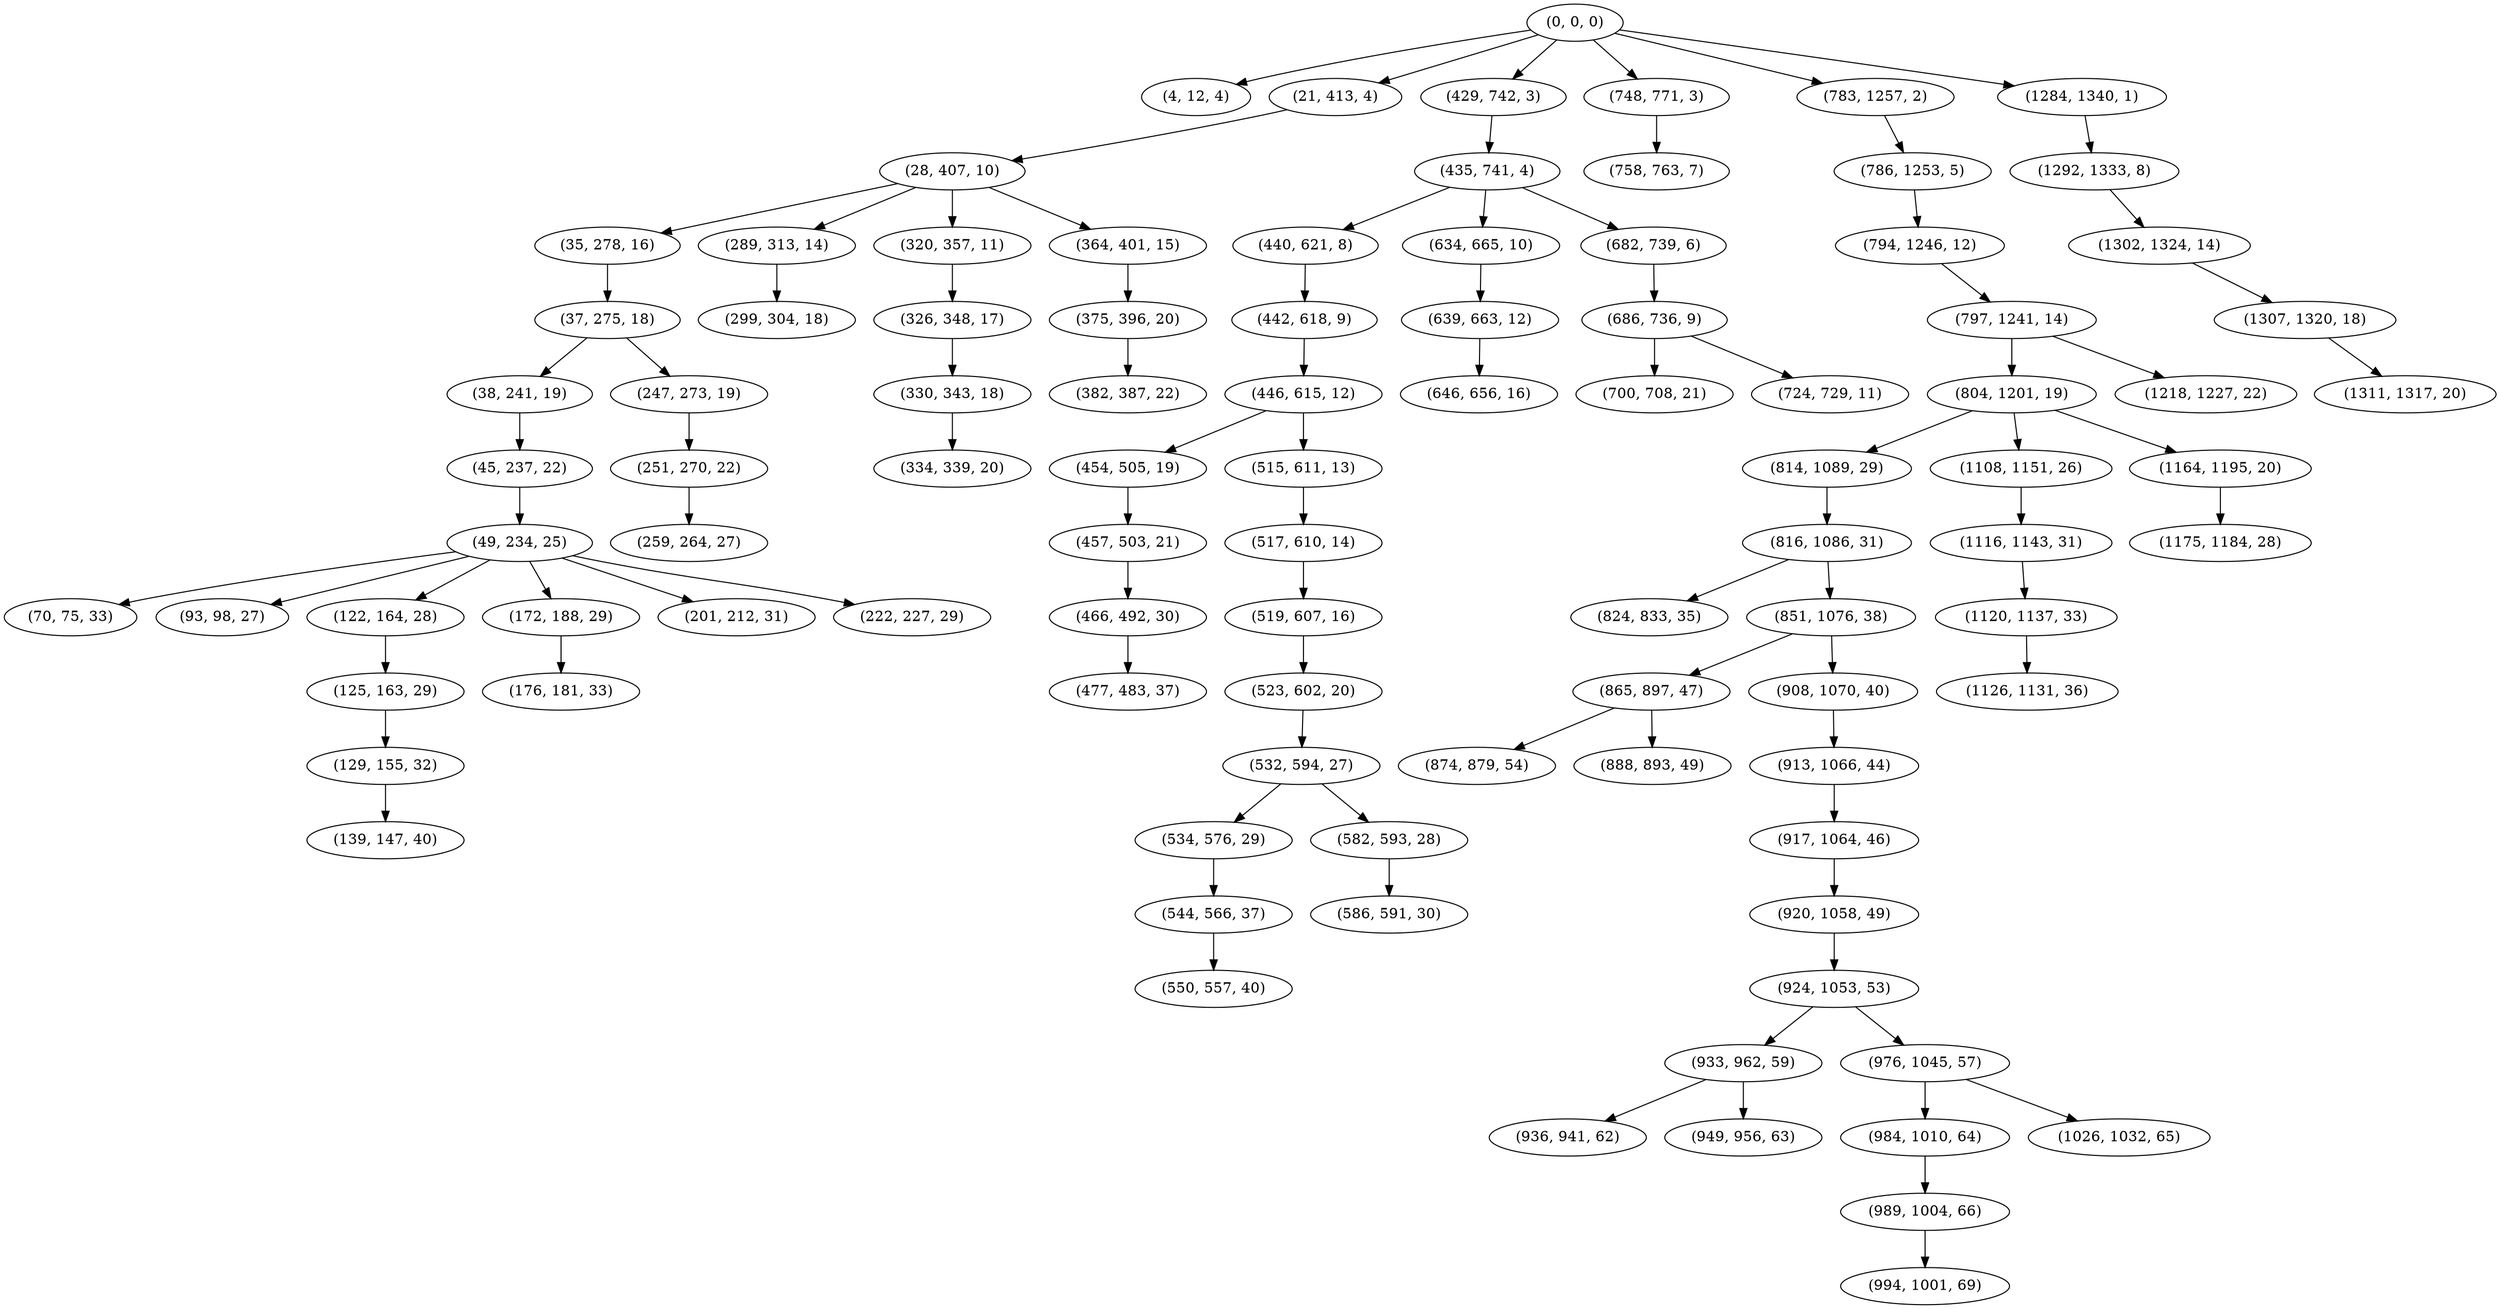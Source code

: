 digraph tree {
    "(0, 0, 0)";
    "(4, 12, 4)";
    "(21, 413, 4)";
    "(28, 407, 10)";
    "(35, 278, 16)";
    "(37, 275, 18)";
    "(38, 241, 19)";
    "(45, 237, 22)";
    "(49, 234, 25)";
    "(70, 75, 33)";
    "(93, 98, 27)";
    "(122, 164, 28)";
    "(125, 163, 29)";
    "(129, 155, 32)";
    "(139, 147, 40)";
    "(172, 188, 29)";
    "(176, 181, 33)";
    "(201, 212, 31)";
    "(222, 227, 29)";
    "(247, 273, 19)";
    "(251, 270, 22)";
    "(259, 264, 27)";
    "(289, 313, 14)";
    "(299, 304, 18)";
    "(320, 357, 11)";
    "(326, 348, 17)";
    "(330, 343, 18)";
    "(334, 339, 20)";
    "(364, 401, 15)";
    "(375, 396, 20)";
    "(382, 387, 22)";
    "(429, 742, 3)";
    "(435, 741, 4)";
    "(440, 621, 8)";
    "(442, 618, 9)";
    "(446, 615, 12)";
    "(454, 505, 19)";
    "(457, 503, 21)";
    "(466, 492, 30)";
    "(477, 483, 37)";
    "(515, 611, 13)";
    "(517, 610, 14)";
    "(519, 607, 16)";
    "(523, 602, 20)";
    "(532, 594, 27)";
    "(534, 576, 29)";
    "(544, 566, 37)";
    "(550, 557, 40)";
    "(582, 593, 28)";
    "(586, 591, 30)";
    "(634, 665, 10)";
    "(639, 663, 12)";
    "(646, 656, 16)";
    "(682, 739, 6)";
    "(686, 736, 9)";
    "(700, 708, 21)";
    "(724, 729, 11)";
    "(748, 771, 3)";
    "(758, 763, 7)";
    "(783, 1257, 2)";
    "(786, 1253, 5)";
    "(794, 1246, 12)";
    "(797, 1241, 14)";
    "(804, 1201, 19)";
    "(814, 1089, 29)";
    "(816, 1086, 31)";
    "(824, 833, 35)";
    "(851, 1076, 38)";
    "(865, 897, 47)";
    "(874, 879, 54)";
    "(888, 893, 49)";
    "(908, 1070, 40)";
    "(913, 1066, 44)";
    "(917, 1064, 46)";
    "(920, 1058, 49)";
    "(924, 1053, 53)";
    "(933, 962, 59)";
    "(936, 941, 62)";
    "(949, 956, 63)";
    "(976, 1045, 57)";
    "(984, 1010, 64)";
    "(989, 1004, 66)";
    "(994, 1001, 69)";
    "(1026, 1032, 65)";
    "(1108, 1151, 26)";
    "(1116, 1143, 31)";
    "(1120, 1137, 33)";
    "(1126, 1131, 36)";
    "(1164, 1195, 20)";
    "(1175, 1184, 28)";
    "(1218, 1227, 22)";
    "(1284, 1340, 1)";
    "(1292, 1333, 8)";
    "(1302, 1324, 14)";
    "(1307, 1320, 18)";
    "(1311, 1317, 20)";
    "(0, 0, 0)" -> "(4, 12, 4)";
    "(0, 0, 0)" -> "(21, 413, 4)";
    "(0, 0, 0)" -> "(429, 742, 3)";
    "(0, 0, 0)" -> "(748, 771, 3)";
    "(0, 0, 0)" -> "(783, 1257, 2)";
    "(0, 0, 0)" -> "(1284, 1340, 1)";
    "(21, 413, 4)" -> "(28, 407, 10)";
    "(28, 407, 10)" -> "(35, 278, 16)";
    "(28, 407, 10)" -> "(289, 313, 14)";
    "(28, 407, 10)" -> "(320, 357, 11)";
    "(28, 407, 10)" -> "(364, 401, 15)";
    "(35, 278, 16)" -> "(37, 275, 18)";
    "(37, 275, 18)" -> "(38, 241, 19)";
    "(37, 275, 18)" -> "(247, 273, 19)";
    "(38, 241, 19)" -> "(45, 237, 22)";
    "(45, 237, 22)" -> "(49, 234, 25)";
    "(49, 234, 25)" -> "(70, 75, 33)";
    "(49, 234, 25)" -> "(93, 98, 27)";
    "(49, 234, 25)" -> "(122, 164, 28)";
    "(49, 234, 25)" -> "(172, 188, 29)";
    "(49, 234, 25)" -> "(201, 212, 31)";
    "(49, 234, 25)" -> "(222, 227, 29)";
    "(122, 164, 28)" -> "(125, 163, 29)";
    "(125, 163, 29)" -> "(129, 155, 32)";
    "(129, 155, 32)" -> "(139, 147, 40)";
    "(172, 188, 29)" -> "(176, 181, 33)";
    "(247, 273, 19)" -> "(251, 270, 22)";
    "(251, 270, 22)" -> "(259, 264, 27)";
    "(289, 313, 14)" -> "(299, 304, 18)";
    "(320, 357, 11)" -> "(326, 348, 17)";
    "(326, 348, 17)" -> "(330, 343, 18)";
    "(330, 343, 18)" -> "(334, 339, 20)";
    "(364, 401, 15)" -> "(375, 396, 20)";
    "(375, 396, 20)" -> "(382, 387, 22)";
    "(429, 742, 3)" -> "(435, 741, 4)";
    "(435, 741, 4)" -> "(440, 621, 8)";
    "(435, 741, 4)" -> "(634, 665, 10)";
    "(435, 741, 4)" -> "(682, 739, 6)";
    "(440, 621, 8)" -> "(442, 618, 9)";
    "(442, 618, 9)" -> "(446, 615, 12)";
    "(446, 615, 12)" -> "(454, 505, 19)";
    "(446, 615, 12)" -> "(515, 611, 13)";
    "(454, 505, 19)" -> "(457, 503, 21)";
    "(457, 503, 21)" -> "(466, 492, 30)";
    "(466, 492, 30)" -> "(477, 483, 37)";
    "(515, 611, 13)" -> "(517, 610, 14)";
    "(517, 610, 14)" -> "(519, 607, 16)";
    "(519, 607, 16)" -> "(523, 602, 20)";
    "(523, 602, 20)" -> "(532, 594, 27)";
    "(532, 594, 27)" -> "(534, 576, 29)";
    "(532, 594, 27)" -> "(582, 593, 28)";
    "(534, 576, 29)" -> "(544, 566, 37)";
    "(544, 566, 37)" -> "(550, 557, 40)";
    "(582, 593, 28)" -> "(586, 591, 30)";
    "(634, 665, 10)" -> "(639, 663, 12)";
    "(639, 663, 12)" -> "(646, 656, 16)";
    "(682, 739, 6)" -> "(686, 736, 9)";
    "(686, 736, 9)" -> "(700, 708, 21)";
    "(686, 736, 9)" -> "(724, 729, 11)";
    "(748, 771, 3)" -> "(758, 763, 7)";
    "(783, 1257, 2)" -> "(786, 1253, 5)";
    "(786, 1253, 5)" -> "(794, 1246, 12)";
    "(794, 1246, 12)" -> "(797, 1241, 14)";
    "(797, 1241, 14)" -> "(804, 1201, 19)";
    "(797, 1241, 14)" -> "(1218, 1227, 22)";
    "(804, 1201, 19)" -> "(814, 1089, 29)";
    "(804, 1201, 19)" -> "(1108, 1151, 26)";
    "(804, 1201, 19)" -> "(1164, 1195, 20)";
    "(814, 1089, 29)" -> "(816, 1086, 31)";
    "(816, 1086, 31)" -> "(824, 833, 35)";
    "(816, 1086, 31)" -> "(851, 1076, 38)";
    "(851, 1076, 38)" -> "(865, 897, 47)";
    "(851, 1076, 38)" -> "(908, 1070, 40)";
    "(865, 897, 47)" -> "(874, 879, 54)";
    "(865, 897, 47)" -> "(888, 893, 49)";
    "(908, 1070, 40)" -> "(913, 1066, 44)";
    "(913, 1066, 44)" -> "(917, 1064, 46)";
    "(917, 1064, 46)" -> "(920, 1058, 49)";
    "(920, 1058, 49)" -> "(924, 1053, 53)";
    "(924, 1053, 53)" -> "(933, 962, 59)";
    "(924, 1053, 53)" -> "(976, 1045, 57)";
    "(933, 962, 59)" -> "(936, 941, 62)";
    "(933, 962, 59)" -> "(949, 956, 63)";
    "(976, 1045, 57)" -> "(984, 1010, 64)";
    "(976, 1045, 57)" -> "(1026, 1032, 65)";
    "(984, 1010, 64)" -> "(989, 1004, 66)";
    "(989, 1004, 66)" -> "(994, 1001, 69)";
    "(1108, 1151, 26)" -> "(1116, 1143, 31)";
    "(1116, 1143, 31)" -> "(1120, 1137, 33)";
    "(1120, 1137, 33)" -> "(1126, 1131, 36)";
    "(1164, 1195, 20)" -> "(1175, 1184, 28)";
    "(1284, 1340, 1)" -> "(1292, 1333, 8)";
    "(1292, 1333, 8)" -> "(1302, 1324, 14)";
    "(1302, 1324, 14)" -> "(1307, 1320, 18)";
    "(1307, 1320, 18)" -> "(1311, 1317, 20)";
}
